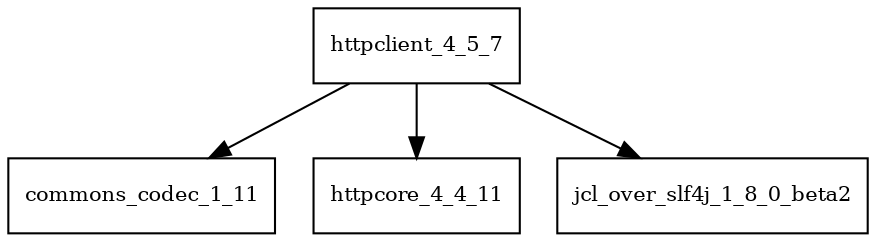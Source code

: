 digraph httpclient_4_5_7_dependencies {
  node [shape = box, fontsize=10.0];
  httpclient_4_5_7 -> commons_codec_1_11;
  httpclient_4_5_7 -> httpcore_4_4_11;
  httpclient_4_5_7 -> jcl_over_slf4j_1_8_0_beta2;
}
